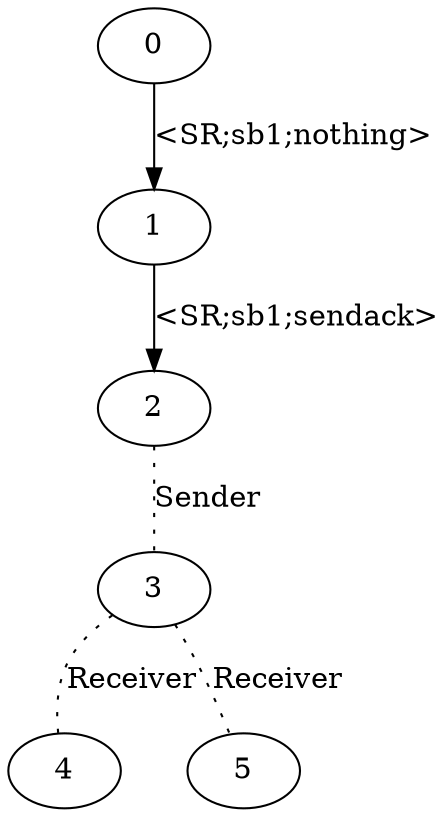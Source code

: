 digraph counterexample1 {
 0 [label="0",shape=ellipse]
 1 [label="1",shape=ellipse]
 2 [label="2",shape=ellipse]
 3 [label="3",shape=ellipse]
 4 [label="4",shape=ellipse]
 5 [label="5",shape=ellipse]
    0 -> 1[label="<SR;sb1;nothing>"]
    1 -> 2[label="<SR;sb1;sendack>"]
    2 -> 3[label="Sender", arrowhead=none, style=dotted]
    3 -> 4[label="Receiver", arrowhead=none, style=dotted]
    3 -> 5[label="Receiver", arrowhead=none, style=dotted]
}
